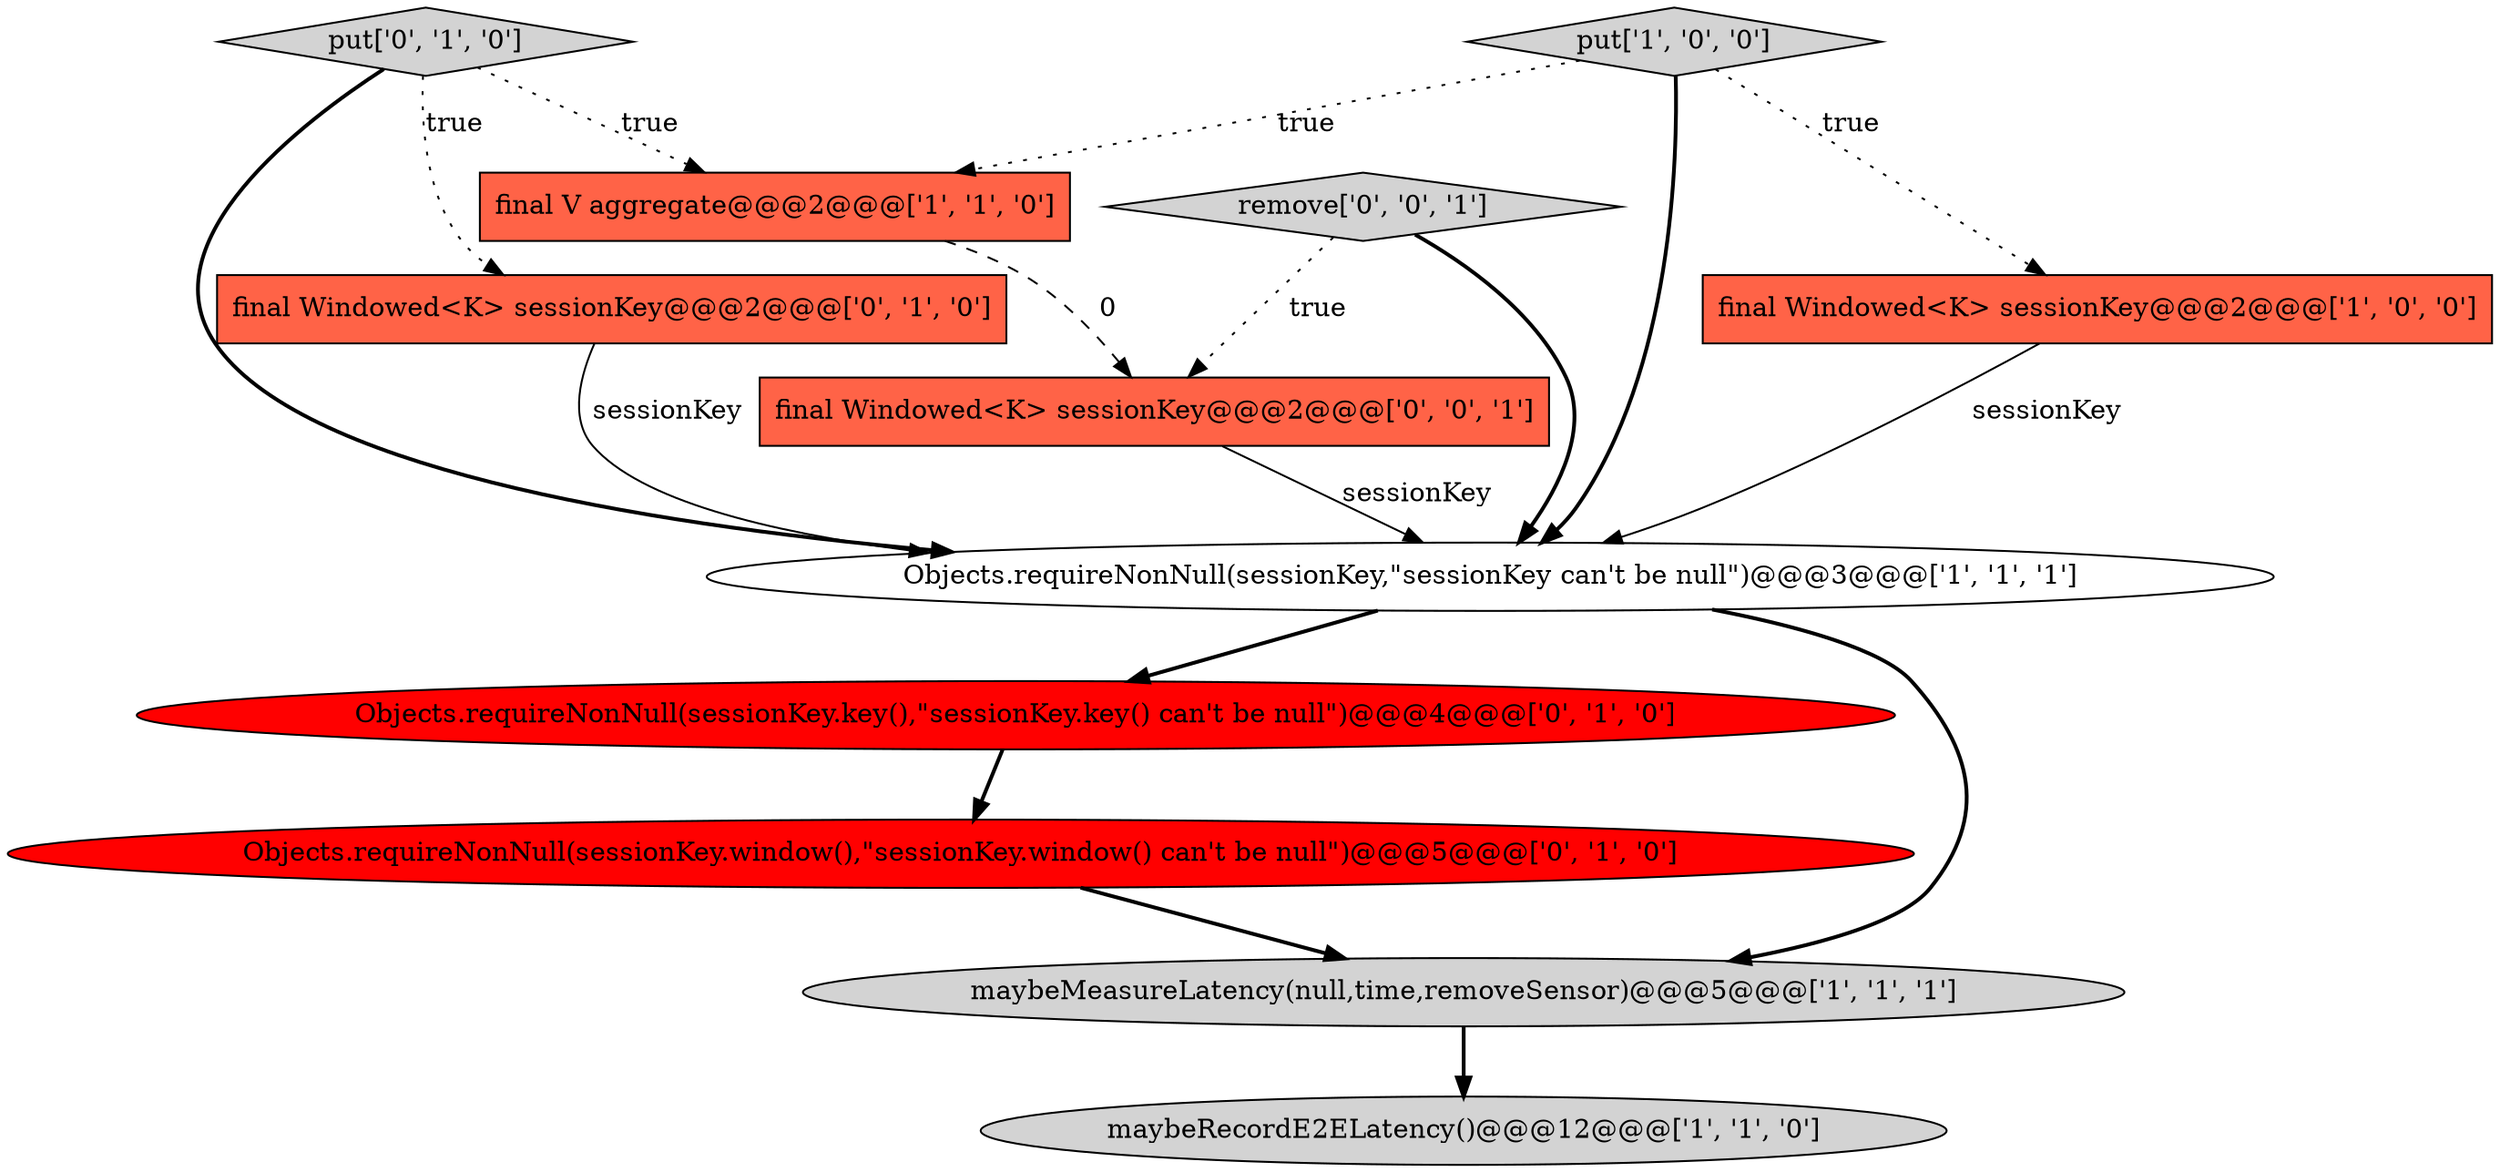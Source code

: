 digraph {
8 [style = filled, label = "Objects.requireNonNull(sessionKey.window(),\"sessionKey.window() can't be null\")@@@5@@@['0', '1', '0']", fillcolor = red, shape = ellipse image = "AAA1AAABBB2BBB"];
5 [style = filled, label = "final V aggregate@@@2@@@['1', '1', '0']", fillcolor = tomato, shape = box image = "AAA0AAABBB1BBB"];
6 [style = filled, label = "Objects.requireNonNull(sessionKey.key(),\"sessionKey.key() can't be null\")@@@4@@@['0', '1', '0']", fillcolor = red, shape = ellipse image = "AAA1AAABBB2BBB"];
1 [style = filled, label = "Objects.requireNonNull(sessionKey,\"sessionKey can't be null\")@@@3@@@['1', '1', '1']", fillcolor = white, shape = ellipse image = "AAA0AAABBB1BBB"];
9 [style = filled, label = "put['0', '1', '0']", fillcolor = lightgray, shape = diamond image = "AAA0AAABBB2BBB"];
7 [style = filled, label = "final Windowed<K> sessionKey@@@2@@@['0', '1', '0']", fillcolor = tomato, shape = box image = "AAA0AAABBB2BBB"];
0 [style = filled, label = "maybeRecordE2ELatency()@@@12@@@['1', '1', '0']", fillcolor = lightgray, shape = ellipse image = "AAA0AAABBB1BBB"];
4 [style = filled, label = "maybeMeasureLatency(null,time,removeSensor)@@@5@@@['1', '1', '1']", fillcolor = lightgray, shape = ellipse image = "AAA0AAABBB1BBB"];
2 [style = filled, label = "put['1', '0', '0']", fillcolor = lightgray, shape = diamond image = "AAA0AAABBB1BBB"];
3 [style = filled, label = "final Windowed<K> sessionKey@@@2@@@['1', '0', '0']", fillcolor = tomato, shape = box image = "AAA0AAABBB1BBB"];
11 [style = filled, label = "final Windowed<K> sessionKey@@@2@@@['0', '0', '1']", fillcolor = tomato, shape = box image = "AAA0AAABBB3BBB"];
10 [style = filled, label = "remove['0', '0', '1']", fillcolor = lightgray, shape = diamond image = "AAA0AAABBB3BBB"];
2->3 [style = dotted, label="true"];
1->4 [style = bold, label=""];
7->1 [style = solid, label="sessionKey"];
1->6 [style = bold, label=""];
8->4 [style = bold, label=""];
9->7 [style = dotted, label="true"];
9->1 [style = bold, label=""];
2->5 [style = dotted, label="true"];
10->1 [style = bold, label=""];
3->1 [style = solid, label="sessionKey"];
10->11 [style = dotted, label="true"];
5->11 [style = dashed, label="0"];
2->1 [style = bold, label=""];
11->1 [style = solid, label="sessionKey"];
6->8 [style = bold, label=""];
4->0 [style = bold, label=""];
9->5 [style = dotted, label="true"];
}
